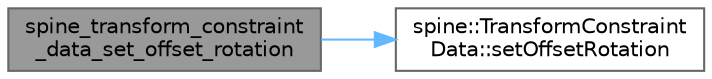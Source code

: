 digraph "spine_transform_constraint_data_set_offset_rotation"
{
 // LATEX_PDF_SIZE
  bgcolor="transparent";
  edge [fontname=Helvetica,fontsize=10,labelfontname=Helvetica,labelfontsize=10];
  node [fontname=Helvetica,fontsize=10,shape=box,height=0.2,width=0.4];
  rankdir="LR";
  Node1 [id="Node000001",label="spine_transform_constraint\l_data_set_offset_rotation",height=0.2,width=0.4,color="gray40", fillcolor="grey60", style="filled", fontcolor="black",tooltip=" "];
  Node1 -> Node2 [id="edge1_Node000001_Node000002",color="steelblue1",style="solid",tooltip=" "];
  Node2 [id="Node000002",label="spine::TransformConstraint\lData::setOffsetRotation",height=0.2,width=0.4,color="grey40", fillcolor="white", style="filled",URL="$classspine_1_1_transform_constraint_data.html#afb3a15763120a043729e401185b2a7f8",tooltip=" "];
}
